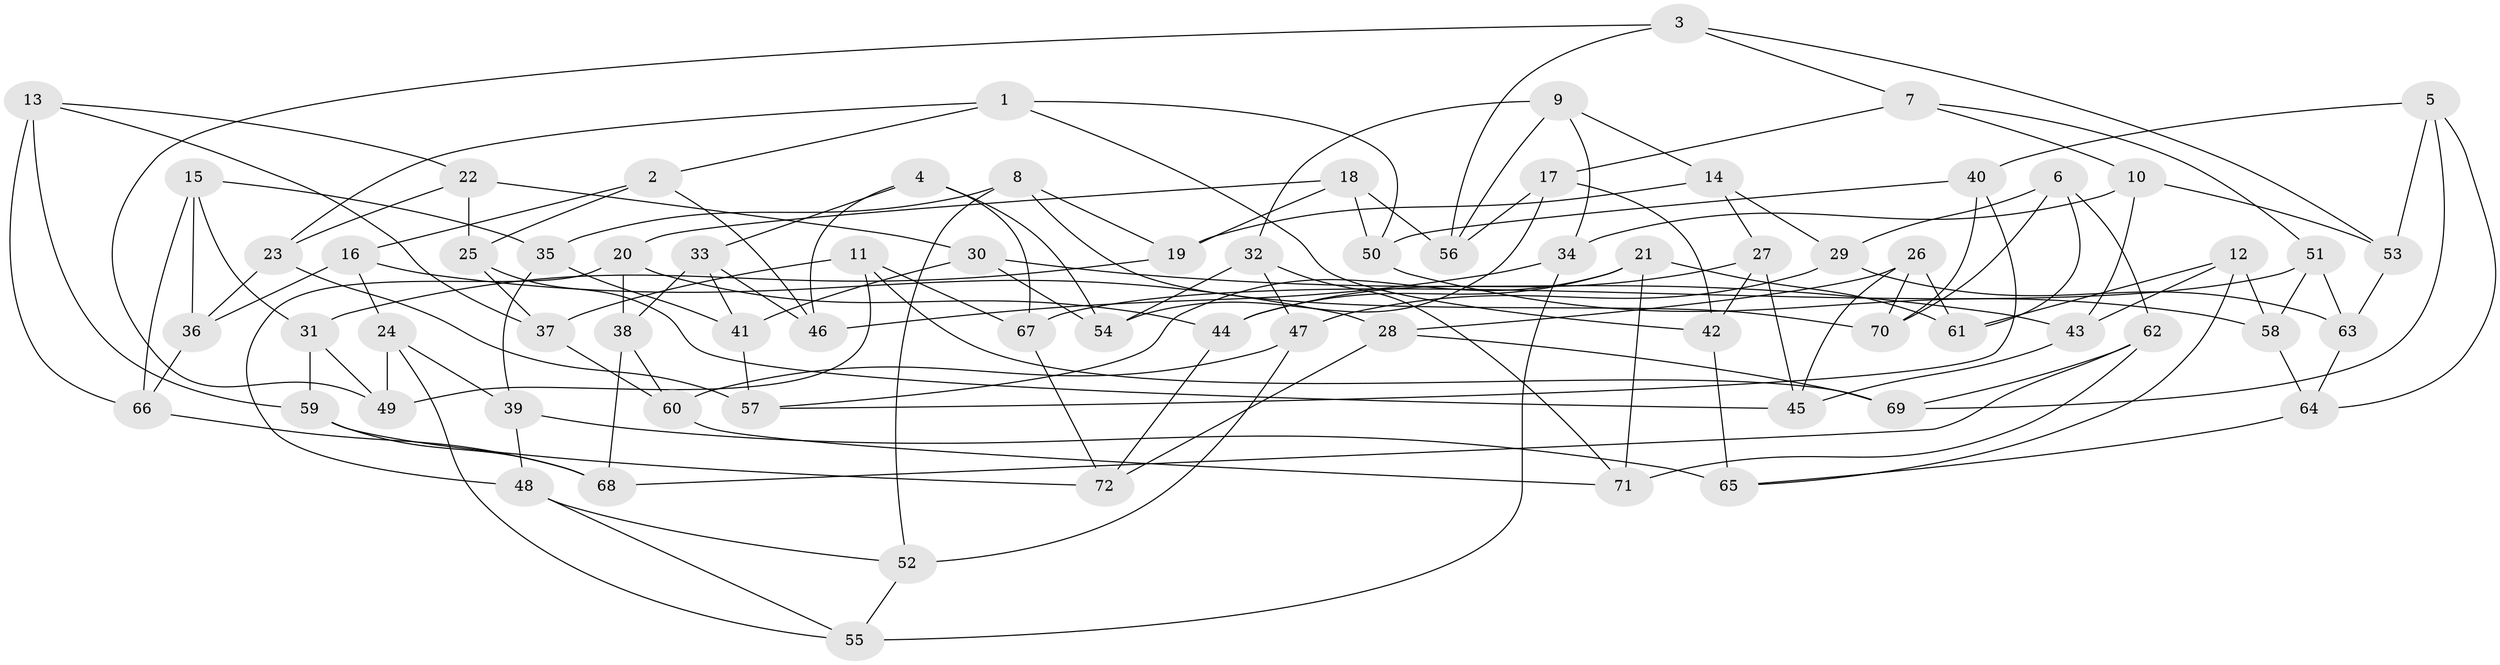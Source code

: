 // Generated by graph-tools (version 1.1) at 2025/16/03/09/25 04:16:35]
// undirected, 72 vertices, 144 edges
graph export_dot {
graph [start="1"]
  node [color=gray90,style=filled];
  1;
  2;
  3;
  4;
  5;
  6;
  7;
  8;
  9;
  10;
  11;
  12;
  13;
  14;
  15;
  16;
  17;
  18;
  19;
  20;
  21;
  22;
  23;
  24;
  25;
  26;
  27;
  28;
  29;
  30;
  31;
  32;
  33;
  34;
  35;
  36;
  37;
  38;
  39;
  40;
  41;
  42;
  43;
  44;
  45;
  46;
  47;
  48;
  49;
  50;
  51;
  52;
  53;
  54;
  55;
  56;
  57;
  58;
  59;
  60;
  61;
  62;
  63;
  64;
  65;
  66;
  67;
  68;
  69;
  70;
  71;
  72;
  1 -- 50;
  1 -- 23;
  1 -- 2;
  1 -- 42;
  2 -- 46;
  2 -- 16;
  2 -- 25;
  3 -- 7;
  3 -- 56;
  3 -- 49;
  3 -- 53;
  4 -- 54;
  4 -- 33;
  4 -- 46;
  4 -- 67;
  5 -- 69;
  5 -- 64;
  5 -- 40;
  5 -- 53;
  6 -- 70;
  6 -- 62;
  6 -- 29;
  6 -- 61;
  7 -- 17;
  7 -- 51;
  7 -- 10;
  8 -- 35;
  8 -- 19;
  8 -- 70;
  8 -- 52;
  9 -- 32;
  9 -- 14;
  9 -- 56;
  9 -- 34;
  10 -- 43;
  10 -- 34;
  10 -- 53;
  11 -- 69;
  11 -- 37;
  11 -- 49;
  11 -- 67;
  12 -- 43;
  12 -- 61;
  12 -- 58;
  12 -- 65;
  13 -- 59;
  13 -- 66;
  13 -- 22;
  13 -- 37;
  14 -- 29;
  14 -- 19;
  14 -- 27;
  15 -- 31;
  15 -- 36;
  15 -- 35;
  15 -- 66;
  16 -- 24;
  16 -- 36;
  16 -- 28;
  17 -- 56;
  17 -- 54;
  17 -- 42;
  18 -- 19;
  18 -- 20;
  18 -- 56;
  18 -- 50;
  19 -- 31;
  20 -- 44;
  20 -- 48;
  20 -- 38;
  21 -- 44;
  21 -- 57;
  21 -- 61;
  21 -- 71;
  22 -- 30;
  22 -- 23;
  22 -- 25;
  23 -- 57;
  23 -- 36;
  24 -- 49;
  24 -- 39;
  24 -- 55;
  25 -- 45;
  25 -- 37;
  26 -- 28;
  26 -- 70;
  26 -- 45;
  26 -- 61;
  27 -- 45;
  27 -- 44;
  27 -- 42;
  28 -- 69;
  28 -- 72;
  29 -- 47;
  29 -- 63;
  30 -- 43;
  30 -- 54;
  30 -- 41;
  31 -- 49;
  31 -- 59;
  32 -- 54;
  32 -- 71;
  32 -- 47;
  33 -- 46;
  33 -- 41;
  33 -- 38;
  34 -- 55;
  34 -- 46;
  35 -- 39;
  35 -- 41;
  36 -- 66;
  37 -- 60;
  38 -- 60;
  38 -- 68;
  39 -- 48;
  39 -- 65;
  40 -- 70;
  40 -- 57;
  40 -- 50;
  41 -- 57;
  42 -- 65;
  43 -- 45;
  44 -- 72;
  47 -- 52;
  47 -- 60;
  48 -- 52;
  48 -- 55;
  50 -- 58;
  51 -- 67;
  51 -- 58;
  51 -- 63;
  52 -- 55;
  53 -- 63;
  58 -- 64;
  59 -- 68;
  59 -- 72;
  60 -- 71;
  62 -- 69;
  62 -- 68;
  62 -- 71;
  63 -- 64;
  64 -- 65;
  66 -- 68;
  67 -- 72;
}
